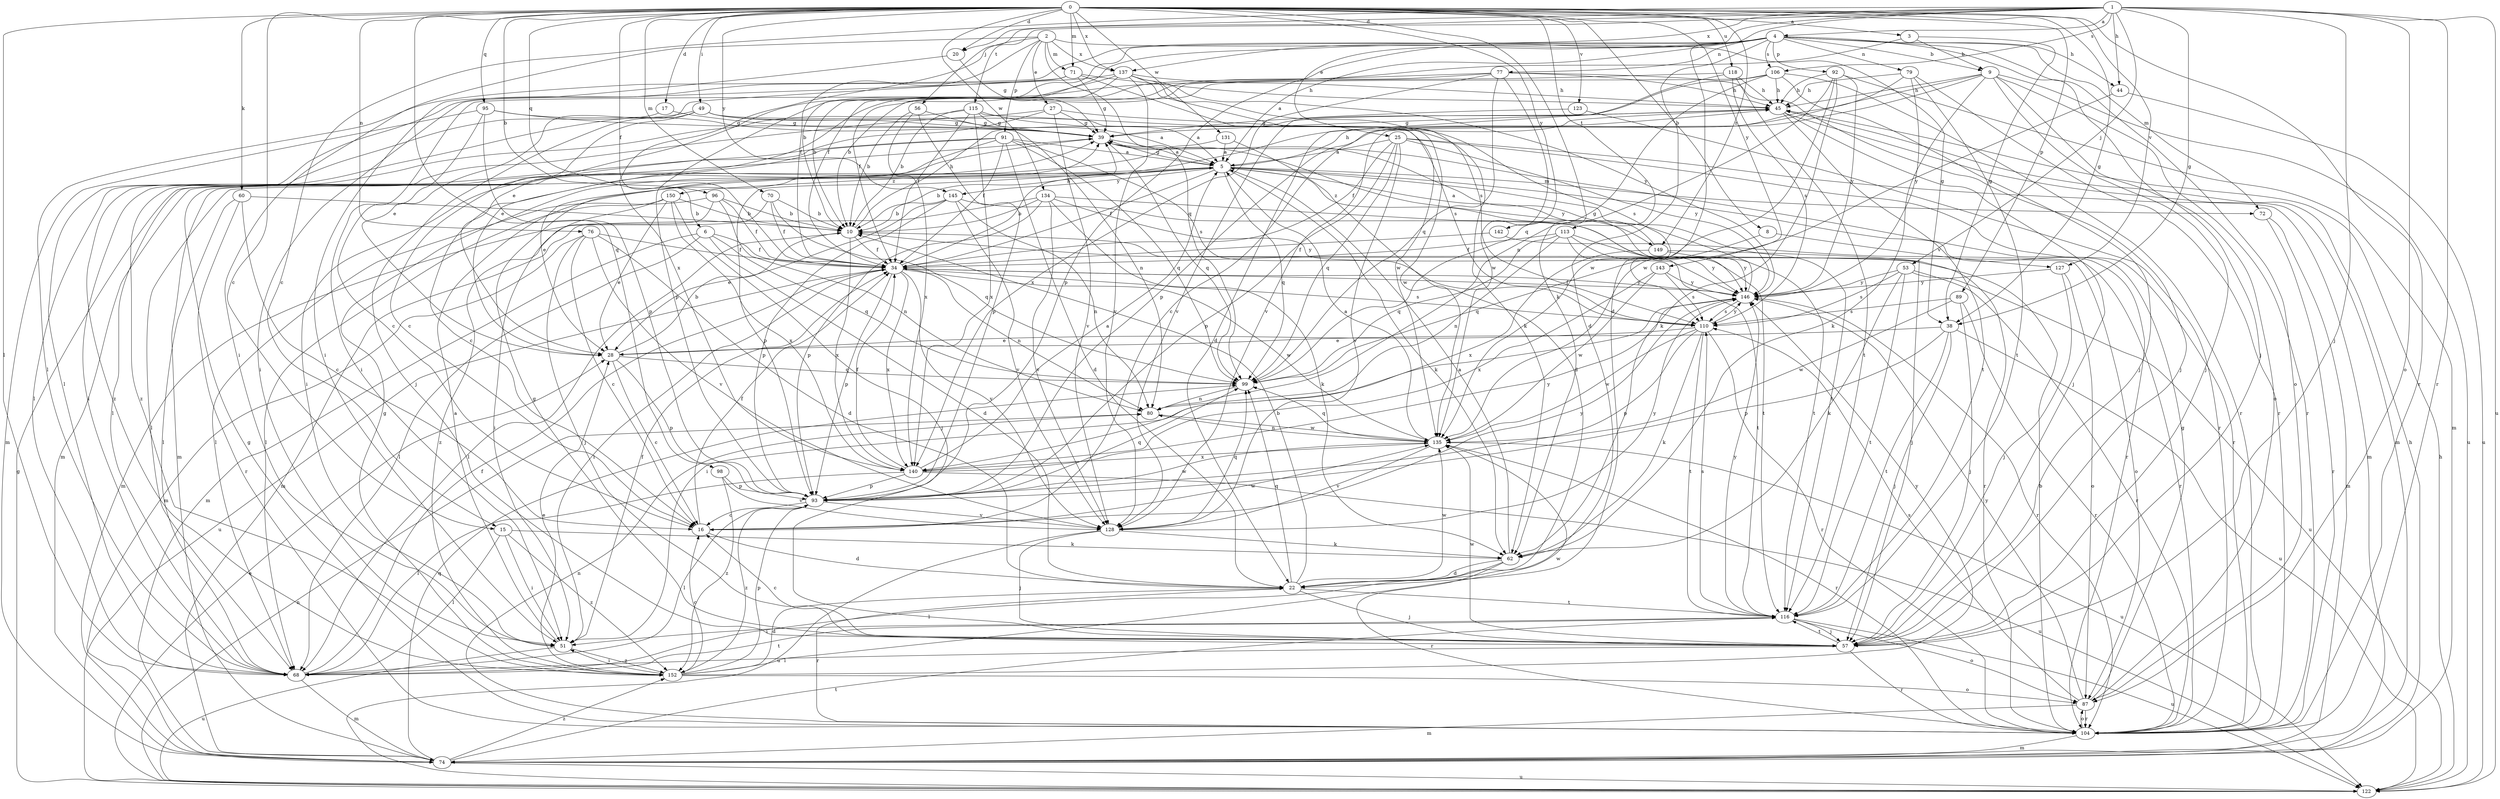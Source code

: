 strict digraph  {
0;
1;
2;
3;
4;
5;
6;
8;
9;
10;
15;
16;
17;
20;
22;
25;
27;
28;
34;
38;
39;
44;
45;
49;
51;
53;
56;
57;
60;
62;
68;
70;
71;
72;
74;
76;
77;
79;
80;
87;
89;
91;
92;
93;
95;
96;
98;
99;
104;
106;
110;
113;
115;
116;
118;
122;
123;
127;
128;
131;
134;
135;
137;
140;
142;
143;
145;
146;
149;
150;
152;
0 -> 3  [label=a];
0 -> 6  [label=b];
0 -> 8  [label=b];
0 -> 15  [label=c];
0 -> 17  [label=d];
0 -> 20  [label=d];
0 -> 34  [label=f];
0 -> 38  [label=g];
0 -> 49  [label=i];
0 -> 60  [label=k];
0 -> 62  [label=k];
0 -> 68  [label=l];
0 -> 70  [label=m];
0 -> 71  [label=m];
0 -> 76  [label=n];
0 -> 89  [label=p];
0 -> 95  [label=q];
0 -> 96  [label=q];
0 -> 98  [label=q];
0 -> 104  [label=r];
0 -> 113  [label=t];
0 -> 118  [label=u];
0 -> 123  [label=v];
0 -> 127  [label=v];
0 -> 131  [label=w];
0 -> 134  [label=w];
0 -> 137  [label=x];
0 -> 142  [label=y];
0 -> 143  [label=y];
0 -> 145  [label=y];
0 -> 149  [label=z];
1 -> 4  [label=a];
1 -> 15  [label=c];
1 -> 20  [label=d];
1 -> 22  [label=d];
1 -> 25  [label=e];
1 -> 38  [label=g];
1 -> 44  [label=h];
1 -> 53  [label=j];
1 -> 56  [label=j];
1 -> 57  [label=j];
1 -> 87  [label=o];
1 -> 104  [label=r];
1 -> 106  [label=s];
1 -> 115  [label=t];
1 -> 122  [label=u];
1 -> 137  [label=x];
2 -> 27  [label=e];
2 -> 34  [label=f];
2 -> 38  [label=g];
2 -> 51  [label=i];
2 -> 71  [label=m];
2 -> 91  [label=p];
2 -> 99  [label=q];
2 -> 137  [label=x];
2 -> 140  [label=x];
3 -> 9  [label=b];
3 -> 34  [label=f];
3 -> 38  [label=g];
4 -> 5  [label=a];
4 -> 9  [label=b];
4 -> 10  [label=b];
4 -> 22  [label=d];
4 -> 28  [label=e];
4 -> 44  [label=h];
4 -> 57  [label=j];
4 -> 68  [label=l];
4 -> 72  [label=m];
4 -> 77  [label=n];
4 -> 79  [label=n];
4 -> 87  [label=o];
4 -> 92  [label=p];
4 -> 93  [label=p];
4 -> 106  [label=s];
5 -> 10  [label=b];
5 -> 34  [label=f];
5 -> 39  [label=g];
5 -> 45  [label=h];
5 -> 62  [label=k];
5 -> 68  [label=l];
5 -> 72  [label=m];
5 -> 93  [label=p];
5 -> 99  [label=q];
5 -> 104  [label=r];
5 -> 116  [label=t];
5 -> 145  [label=y];
5 -> 149  [label=z];
5 -> 150  [label=z];
6 -> 22  [label=d];
6 -> 34  [label=f];
6 -> 68  [label=l];
6 -> 74  [label=m];
6 -> 99  [label=q];
8 -> 99  [label=q];
8 -> 127  [label=v];
9 -> 45  [label=h];
9 -> 57  [label=j];
9 -> 62  [label=k];
9 -> 87  [label=o];
9 -> 93  [label=p];
9 -> 104  [label=r];
9 -> 122  [label=u];
9 -> 128  [label=v];
10 -> 34  [label=f];
10 -> 45  [label=h];
10 -> 68  [label=l];
10 -> 87  [label=o];
10 -> 140  [label=x];
15 -> 51  [label=i];
15 -> 62  [label=k];
15 -> 68  [label=l];
15 -> 152  [label=z];
16 -> 22  [label=d];
16 -> 34  [label=f];
16 -> 135  [label=w];
16 -> 146  [label=y];
17 -> 39  [label=g];
17 -> 68  [label=l];
20 -> 39  [label=g];
20 -> 51  [label=i];
22 -> 10  [label=b];
22 -> 57  [label=j];
22 -> 99  [label=q];
22 -> 104  [label=r];
22 -> 116  [label=t];
22 -> 135  [label=w];
25 -> 5  [label=a];
25 -> 34  [label=f];
25 -> 74  [label=m];
25 -> 93  [label=p];
25 -> 99  [label=q];
25 -> 104  [label=r];
25 -> 128  [label=v];
25 -> 146  [label=y];
27 -> 39  [label=g];
27 -> 51  [label=i];
27 -> 110  [label=s];
27 -> 128  [label=v];
27 -> 152  [label=z];
28 -> 10  [label=b];
28 -> 16  [label=c];
28 -> 93  [label=p];
28 -> 99  [label=q];
34 -> 45  [label=h];
34 -> 51  [label=i];
34 -> 80  [label=n];
34 -> 93  [label=p];
34 -> 110  [label=s];
34 -> 122  [label=u];
34 -> 128  [label=v];
34 -> 135  [label=w];
34 -> 140  [label=x];
34 -> 146  [label=y];
38 -> 28  [label=e];
38 -> 57  [label=j];
38 -> 93  [label=p];
38 -> 116  [label=t];
38 -> 122  [label=u];
39 -> 5  [label=a];
39 -> 74  [label=m];
39 -> 99  [label=q];
39 -> 146  [label=y];
44 -> 122  [label=u];
44 -> 135  [label=w];
45 -> 39  [label=g];
45 -> 57  [label=j];
45 -> 74  [label=m];
45 -> 116  [label=t];
49 -> 5  [label=a];
49 -> 16  [label=c];
49 -> 39  [label=g];
49 -> 57  [label=j];
49 -> 110  [label=s];
49 -> 152  [label=z];
51 -> 5  [label=a];
51 -> 34  [label=f];
51 -> 122  [label=u];
51 -> 152  [label=z];
53 -> 62  [label=k];
53 -> 104  [label=r];
53 -> 110  [label=s];
53 -> 116  [label=t];
53 -> 122  [label=u];
53 -> 146  [label=y];
56 -> 10  [label=b];
56 -> 39  [label=g];
56 -> 93  [label=p];
56 -> 140  [label=x];
57 -> 16  [label=c];
57 -> 39  [label=g];
57 -> 68  [label=l];
57 -> 104  [label=r];
57 -> 116  [label=t];
57 -> 135  [label=w];
60 -> 10  [label=b];
60 -> 16  [label=c];
60 -> 68  [label=l];
60 -> 104  [label=r];
62 -> 5  [label=a];
62 -> 22  [label=d];
62 -> 68  [label=l];
62 -> 104  [label=r];
68 -> 34  [label=f];
68 -> 74  [label=m];
68 -> 116  [label=t];
70 -> 10  [label=b];
70 -> 34  [label=f];
70 -> 74  [label=m];
70 -> 99  [label=q];
71 -> 28  [label=e];
71 -> 39  [label=g];
71 -> 45  [label=h];
71 -> 51  [label=i];
71 -> 110  [label=s];
72 -> 74  [label=m];
72 -> 104  [label=r];
74 -> 45  [label=h];
74 -> 99  [label=q];
74 -> 116  [label=t];
74 -> 122  [label=u];
74 -> 152  [label=z];
76 -> 16  [label=c];
76 -> 22  [label=d];
76 -> 34  [label=f];
76 -> 57  [label=j];
76 -> 74  [label=m];
76 -> 128  [label=v];
77 -> 34  [label=f];
77 -> 45  [label=h];
77 -> 51  [label=i];
77 -> 57  [label=j];
77 -> 99  [label=q];
77 -> 135  [label=w];
77 -> 140  [label=x];
79 -> 16  [label=c];
79 -> 45  [label=h];
79 -> 104  [label=r];
79 -> 116  [label=t];
79 -> 146  [label=y];
80 -> 135  [label=w];
87 -> 39  [label=g];
87 -> 74  [label=m];
87 -> 104  [label=r];
87 -> 110  [label=s];
87 -> 146  [label=y];
89 -> 57  [label=j];
89 -> 104  [label=r];
89 -> 110  [label=s];
89 -> 135  [label=w];
91 -> 5  [label=a];
91 -> 16  [label=c];
91 -> 22  [label=d];
91 -> 28  [label=e];
91 -> 34  [label=f];
91 -> 68  [label=l];
91 -> 99  [label=q];
91 -> 110  [label=s];
92 -> 45  [label=h];
92 -> 62  [label=k];
92 -> 74  [label=m];
92 -> 80  [label=n];
92 -> 135  [label=w];
92 -> 146  [label=y];
93 -> 16  [label=c];
93 -> 68  [label=l];
93 -> 99  [label=q];
93 -> 128  [label=v];
93 -> 135  [label=w];
93 -> 152  [label=z];
95 -> 16  [label=c];
95 -> 39  [label=g];
95 -> 74  [label=m];
95 -> 80  [label=n];
95 -> 93  [label=p];
96 -> 10  [label=b];
96 -> 34  [label=f];
96 -> 68  [label=l];
96 -> 80  [label=n];
96 -> 152  [label=z];
98 -> 93  [label=p];
98 -> 128  [label=v];
98 -> 152  [label=z];
99 -> 80  [label=n];
104 -> 10  [label=b];
104 -> 39  [label=g];
104 -> 74  [label=m];
104 -> 80  [label=n];
104 -> 87  [label=o];
106 -> 10  [label=b];
106 -> 45  [label=h];
106 -> 57  [label=j];
106 -> 99  [label=q];
106 -> 104  [label=r];
106 -> 128  [label=v];
110 -> 28  [label=e];
110 -> 62  [label=k];
110 -> 93  [label=p];
110 -> 104  [label=r];
110 -> 116  [label=t];
110 -> 135  [label=w];
110 -> 146  [label=y];
113 -> 34  [label=f];
113 -> 57  [label=j];
113 -> 80  [label=n];
113 -> 99  [label=q];
113 -> 116  [label=t];
113 -> 146  [label=y];
115 -> 5  [label=a];
115 -> 10  [label=b];
115 -> 34  [label=f];
115 -> 39  [label=g];
115 -> 68  [label=l];
115 -> 135  [label=w];
115 -> 140  [label=x];
116 -> 51  [label=i];
116 -> 57  [label=j];
116 -> 87  [label=o];
116 -> 110  [label=s];
116 -> 122  [label=u];
116 -> 146  [label=y];
118 -> 22  [label=d];
118 -> 28  [label=e];
118 -> 45  [label=h];
118 -> 110  [label=s];
118 -> 116  [label=t];
122 -> 28  [label=e];
122 -> 39  [label=g];
122 -> 45  [label=h];
122 -> 80  [label=n];
123 -> 39  [label=g];
123 -> 104  [label=r];
127 -> 57  [label=j];
127 -> 87  [label=o];
127 -> 146  [label=y];
128 -> 57  [label=j];
128 -> 62  [label=k];
128 -> 99  [label=q];
128 -> 122  [label=u];
128 -> 146  [label=y];
131 -> 5  [label=a];
131 -> 22  [label=d];
131 -> 74  [label=m];
134 -> 10  [label=b];
134 -> 62  [label=k];
134 -> 74  [label=m];
134 -> 93  [label=p];
134 -> 116  [label=t];
134 -> 128  [label=v];
134 -> 146  [label=y];
135 -> 5  [label=a];
135 -> 80  [label=n];
135 -> 99  [label=q];
135 -> 104  [label=r];
135 -> 122  [label=u];
135 -> 128  [label=v];
135 -> 140  [label=x];
137 -> 10  [label=b];
137 -> 45  [label=h];
137 -> 62  [label=k];
137 -> 68  [label=l];
137 -> 93  [label=p];
137 -> 128  [label=v];
137 -> 135  [label=w];
137 -> 146  [label=y];
140 -> 5  [label=a];
140 -> 34  [label=f];
140 -> 68  [label=l];
140 -> 93  [label=p];
140 -> 122  [label=u];
140 -> 146  [label=y];
142 -> 34  [label=f];
142 -> 104  [label=r];
143 -> 110  [label=s];
143 -> 135  [label=w];
143 -> 140  [label=x];
143 -> 146  [label=y];
145 -> 10  [label=b];
145 -> 28  [label=e];
145 -> 80  [label=n];
145 -> 93  [label=p];
145 -> 116  [label=t];
145 -> 128  [label=v];
146 -> 34  [label=f];
146 -> 39  [label=g];
146 -> 51  [label=i];
146 -> 104  [label=r];
146 -> 110  [label=s];
149 -> 5  [label=a];
149 -> 104  [label=r];
149 -> 140  [label=x];
149 -> 146  [label=y];
150 -> 10  [label=b];
150 -> 28  [label=e];
150 -> 51  [label=i];
150 -> 57  [label=j];
150 -> 68  [label=l];
150 -> 140  [label=x];
152 -> 16  [label=c];
152 -> 22  [label=d];
152 -> 28  [label=e];
152 -> 39  [label=g];
152 -> 51  [label=i];
152 -> 87  [label=o];
152 -> 93  [label=p];
152 -> 135  [label=w];
152 -> 146  [label=y];
}
